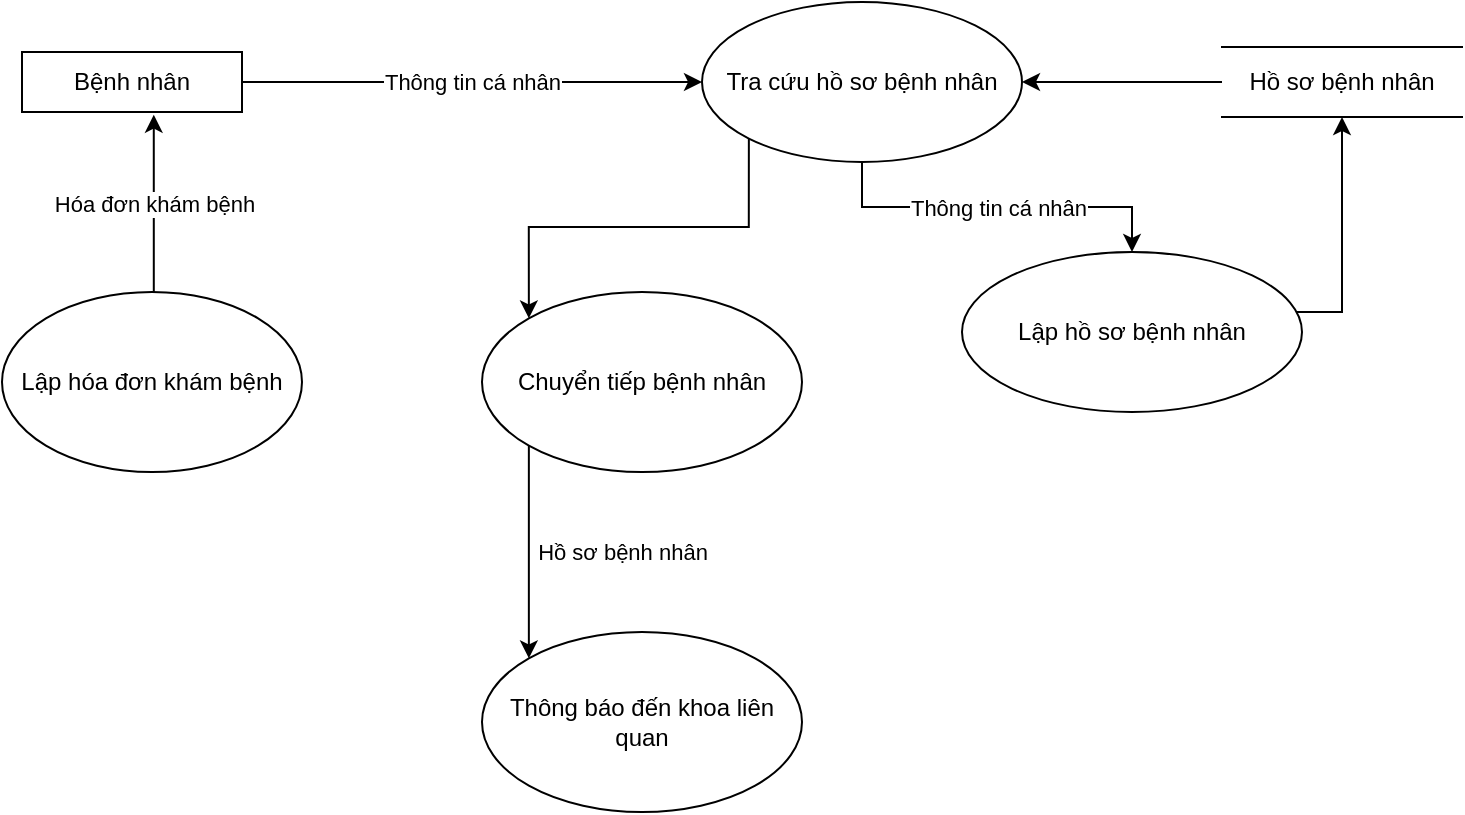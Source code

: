 <mxfile version="13.9.6" type="github">
  <diagram id="RPLMbTd_8OytdTSrsAQz" name="Page-1">
    <mxGraphModel dx="1019" dy="519" grid="1" gridSize="10" guides="1" tooltips="1" connect="1" arrows="1" fold="1" page="1" pageScale="1" pageWidth="850" pageHeight="1100" math="0" shadow="0">
      <root>
        <mxCell id="0" />
        <mxCell id="1" parent="0" />
        <mxCell id="biGSlmb96AjWtifXSgdu-3" value="Thông tin cá nhân" style="edgeStyle=orthogonalEdgeStyle;rounded=0;orthogonalLoop=1;jettySize=auto;html=1;" edge="1" parent="1" source="biGSlmb96AjWtifXSgdu-1" target="biGSlmb96AjWtifXSgdu-2">
          <mxGeometry relative="1" as="geometry" />
        </mxCell>
        <mxCell id="biGSlmb96AjWtifXSgdu-1" value="Bệnh nhân" style="rounded=0;whiteSpace=wrap;html=1;" vertex="1" parent="1">
          <mxGeometry x="100" y="120" width="110" height="30" as="geometry" />
        </mxCell>
        <mxCell id="biGSlmb96AjWtifXSgdu-5" value="Thông tin cá nhân&lt;br&gt;" style="edgeStyle=orthogonalEdgeStyle;rounded=0;orthogonalLoop=1;jettySize=auto;html=1;" edge="1" parent="1" source="biGSlmb96AjWtifXSgdu-2" target="biGSlmb96AjWtifXSgdu-4">
          <mxGeometry relative="1" as="geometry" />
        </mxCell>
        <mxCell id="biGSlmb96AjWtifXSgdu-26" style="edgeStyle=orthogonalEdgeStyle;rounded=0;orthogonalLoop=1;jettySize=auto;html=1;exitX=0;exitY=1;exitDx=0;exitDy=0;entryX=0;entryY=0;entryDx=0;entryDy=0;" edge="1" parent="1" source="biGSlmb96AjWtifXSgdu-2" target="biGSlmb96AjWtifXSgdu-14">
          <mxGeometry relative="1" as="geometry" />
        </mxCell>
        <mxCell id="biGSlmb96AjWtifXSgdu-2" value="Tra cứu hồ sơ bệnh nhân" style="ellipse;whiteSpace=wrap;html=1;" vertex="1" parent="1">
          <mxGeometry x="440" y="95" width="160" height="80" as="geometry" />
        </mxCell>
        <mxCell id="biGSlmb96AjWtifXSgdu-9" style="edgeStyle=orthogonalEdgeStyle;rounded=0;orthogonalLoop=1;jettySize=auto;html=1;entryX=0.5;entryY=1;entryDx=0;entryDy=0;" edge="1" parent="1" source="biGSlmb96AjWtifXSgdu-4" target="biGSlmb96AjWtifXSgdu-6">
          <mxGeometry relative="1" as="geometry">
            <Array as="points">
              <mxPoint x="760" y="250" />
            </Array>
          </mxGeometry>
        </mxCell>
        <mxCell id="biGSlmb96AjWtifXSgdu-4" value="Lập hồ sơ bệnh nhân" style="ellipse;whiteSpace=wrap;html=1;" vertex="1" parent="1">
          <mxGeometry x="570" y="220" width="170" height="80" as="geometry" />
        </mxCell>
        <mxCell id="biGSlmb96AjWtifXSgdu-7" style="edgeStyle=orthogonalEdgeStyle;rounded=0;orthogonalLoop=1;jettySize=auto;html=1;entryX=1;entryY=0.5;entryDx=0;entryDy=0;" edge="1" parent="1" source="biGSlmb96AjWtifXSgdu-6" target="biGSlmb96AjWtifXSgdu-2">
          <mxGeometry relative="1" as="geometry" />
        </mxCell>
        <mxCell id="biGSlmb96AjWtifXSgdu-6" value="Hồ sơ bệnh nhân" style="shape=partialRectangle;whiteSpace=wrap;html=1;left=0;right=0;fillColor=none;" vertex="1" parent="1">
          <mxGeometry x="700" y="117.5" width="120" height="35" as="geometry" />
        </mxCell>
        <mxCell id="biGSlmb96AjWtifXSgdu-20" value="Hồ sơ bệnh nhân" style="edgeStyle=orthogonalEdgeStyle;rounded=0;orthogonalLoop=1;jettySize=auto;html=1;exitX=0;exitY=1;exitDx=0;exitDy=0;entryX=0;entryY=0;entryDx=0;entryDy=0;" edge="1" parent="1" source="biGSlmb96AjWtifXSgdu-14" target="biGSlmb96AjWtifXSgdu-19">
          <mxGeometry y="47" relative="1" as="geometry">
            <mxPoint as="offset" />
          </mxGeometry>
        </mxCell>
        <mxCell id="biGSlmb96AjWtifXSgdu-14" value="Chuyển tiếp bệnh nhân" style="ellipse;whiteSpace=wrap;html=1;" vertex="1" parent="1">
          <mxGeometry x="330" y="240" width="160" height="90" as="geometry" />
        </mxCell>
        <mxCell id="biGSlmb96AjWtifXSgdu-19" value="Thông báo đến khoa liên quan" style="ellipse;whiteSpace=wrap;html=1;" vertex="1" parent="1">
          <mxGeometry x="330" y="410" width="160" height="90" as="geometry" />
        </mxCell>
        <mxCell id="biGSlmb96AjWtifXSgdu-28" value="Hóa đơn khám bệnh" style="edgeStyle=orthogonalEdgeStyle;rounded=0;orthogonalLoop=1;jettySize=auto;html=1;entryX=0.599;entryY=1.045;entryDx=0;entryDy=0;entryPerimeter=0;" edge="1" parent="1" source="biGSlmb96AjWtifXSgdu-25" target="biGSlmb96AjWtifXSgdu-1">
          <mxGeometry relative="1" as="geometry">
            <Array as="points">
              <mxPoint x="165" y="195" />
            </Array>
          </mxGeometry>
        </mxCell>
        <mxCell id="biGSlmb96AjWtifXSgdu-25" value="Lập hóa đơn khám bệnh" style="ellipse;whiteSpace=wrap;html=1;" vertex="1" parent="1">
          <mxGeometry x="90" y="240" width="150" height="90" as="geometry" />
        </mxCell>
      </root>
    </mxGraphModel>
  </diagram>
</mxfile>
